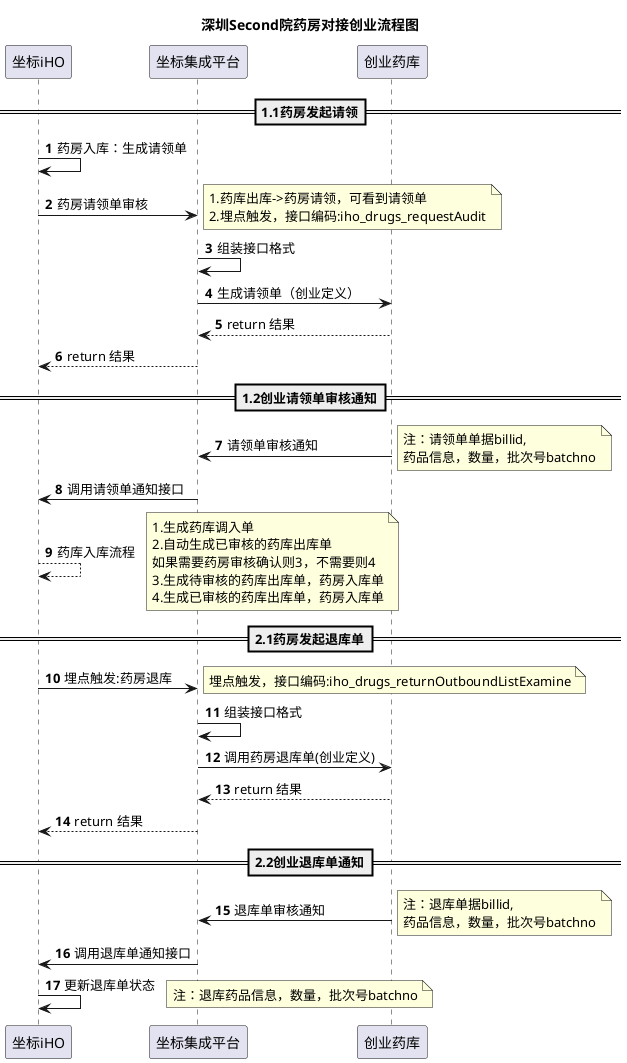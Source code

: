 @startuml
'https://plantuml.com/sequence-diagram
title 深圳Second院药房对接创业流程图
autonumber

==1.1药房发起请领==
坐标iHO -> 坐标iHO: 药房入库：生成请领单
坐标iHO -> 坐标集成平台: 药房请领单审核
note right
1.药库出库->药房请领，可看到请领单
2.埋点触发，接口编码:iho_drugs_requestAudit
end note
坐标集成平台 -> 坐标集成平台: 组装接口格式
坐标集成平台 -> 创业药库: 生成请领单（创业定义）
坐标集成平台 <-- 创业药库: return 结果
坐标iHO <-- 坐标集成平台: return 结果

==1.2创业请领单审核通知==
创业药库 -> 坐标集成平台: 请领单审核通知
note right
注：请领单单据billid,
药品信息，数量，批次号batchno
end note
坐标iHO <- 坐标集成平台: 调用请领单通知接口
坐标iHO --> 坐标iHO: 药库入库流程
note right
1.生成药库调入单
2.自动生成已审核的药库出库单
如果需要药房审核确认则3，不需要则4
3.生成待审核的药库出库单，药房入库单
4.生成已审核的药库出库单，药房入库单
end note

==2.1药房发起退库单==
坐标iHO -> 坐标集成平台: 埋点触发:药房退库
note right
埋点触发，接口编码:iho_drugs_returnOutboundListExamine
end note
坐标集成平台 -> 坐标集成平台: 组装接口格式
创业药库 <- 坐标集成平台: 调用药房退库单(创业定义)
创业药库 --> 坐标集成平台: return 结果
坐标iHO <-- 坐标集成平台: return 结果

==2.2创业退库单通知==
创业药库 -> 坐标集成平台: 退库单审核通知
note right
注：退库单据billid,
药品信息，数量，批次号batchno
end note
坐标iHO <- 坐标集成平台: 调用退库单通知接口
坐标iHO -> 坐标iHO: 更新退库单状态
note right
注：退库药品信息，数量，批次号batchno
end note
@enduml